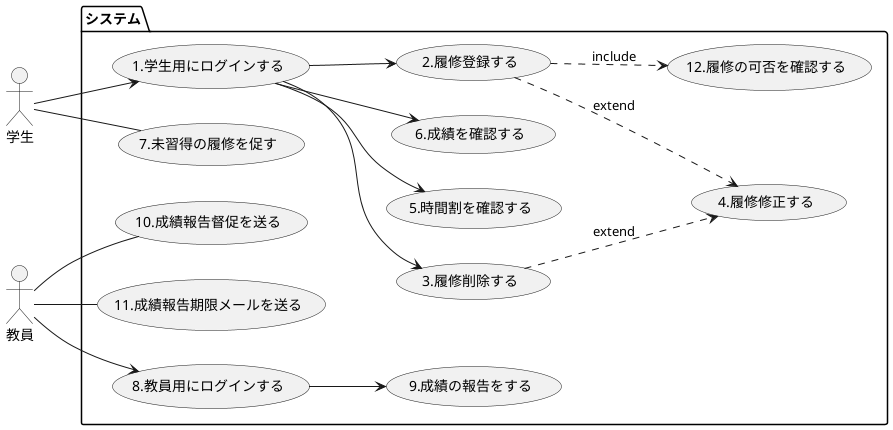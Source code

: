 @startuml ユースケース図1
left to right direction

'アクター'
:学生: as A1
:教員: as A2


'ユースケース'
package システム{
    (1.学生用にログインする)  as U0
    (2.履修登録する) as U1
    (3.履修削除する) as U2
    (4.履修修正する) as U3
    (5.時間割を確認する) as U4
    (7.未習得の履修を促す) as U5
    (9.成績の報告をする) as U6
    (10.成績報告督促を送る) as U7
    (11.成績報告期限メールを送る) as U8
    (12.履修の可否を確認する) as U9
    (6.成績を確認する) as U10
    (8.教員用にログインする) as U11
}

'関係'
U0 --> U1
U0 --> U2 
U1 ..> U3 : extend
U2 ..> U3 : extend
U0 --> U4 
U0 --> U10 
U1 ..> U9 : include

A1 -- U5
A1 --> U0

A2 --> U11
U11 --> U6 
A2 -- U7
A2 -- U8

@enduml